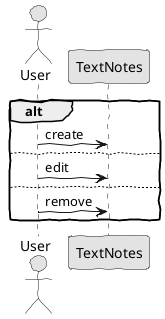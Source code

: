 @startuml  analysis1.png
skinparam handwritten true
skinparam monochrome true
skinparam packageStyle rect
skinparam defaultFontName FG Virgil
skinparam shadowing false

actor User

alt

    User -> TextNotes : create

else

    User -> TextNotes : edit

else

    User -> TextNotes : remove

end

@enduml